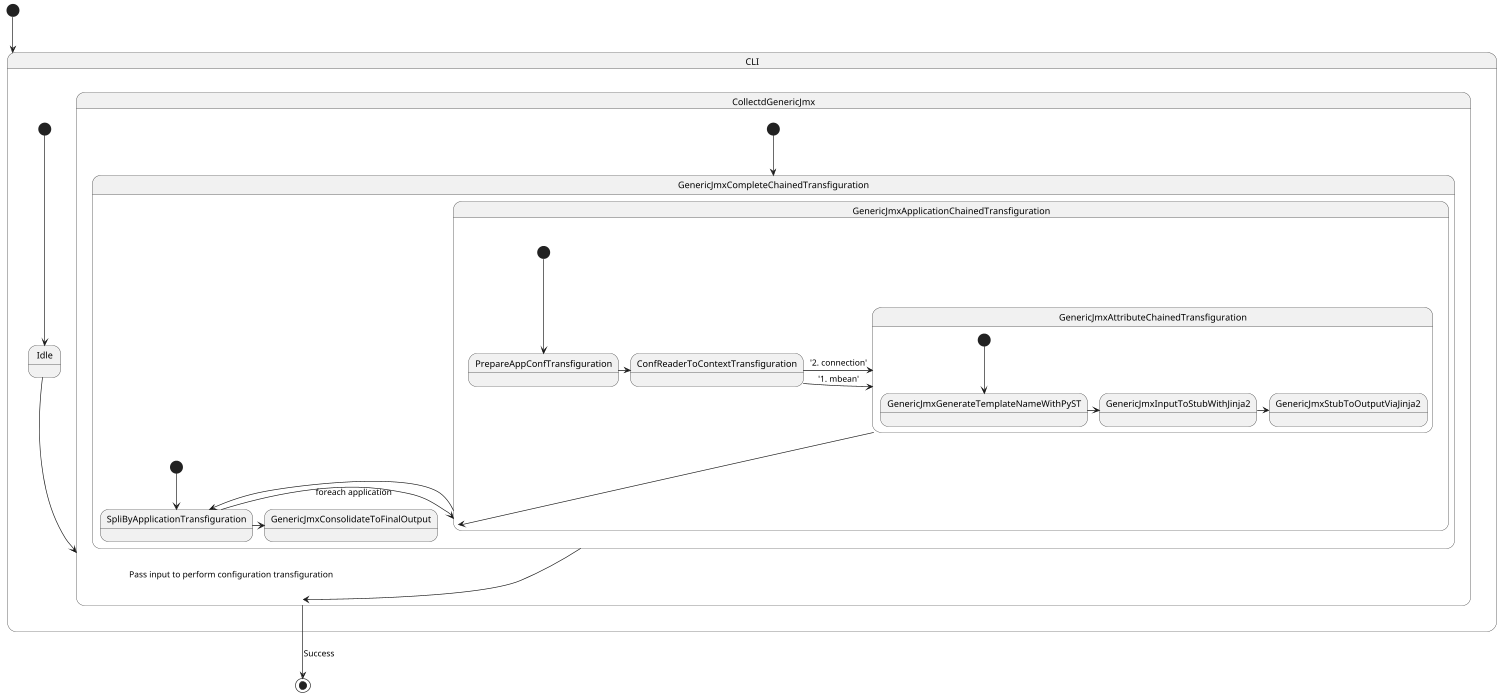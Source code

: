 @startuml
scale 1500 width
[*] --> CLI

state CLI {
  [*] --> Idle
  Idle --> CollectdGenericJmx : Pass input to perform configuration transfiguration
}

state CollectdGenericJmx {
    [*] --> GenericJmxCompleteChainedTransfiguration

    state GenericJmxCompleteChainedTransfiguration {
        [*] --> SpliByApplicationTransfiguration
        SpliByApplicationTransfiguration -> GenericJmxApplicationChainedTransfiguration : foreach application

        state GenericJmxApplicationChainedTransfiguration {
            [*] ---> PrepareAppConfTransfiguration
            PrepareAppConfTransfiguration -> ConfReaderToContextTransfiguration
            ConfReaderToContextTransfiguration -> GenericJmxAttributeChainedTransfiguration : '1. mbean'
            ConfReaderToContextTransfiguration -> GenericJmxAttributeChainedTransfiguration : '2. connection'

            state GenericJmxAttributeChainedTransfiguration {
                [*] ---> GenericJmxGenerateTemplateNameWithPyST
                GenericJmxGenerateTemplateNameWithPyST -> GenericJmxInputToStubWithJinja2
                GenericJmxInputToStubWithJinja2 -> GenericJmxStubToOutputViaJinja2
            }

            GenericJmxAttributeChainedTransfiguration ---> GenericJmxApplicationChainedTransfiguration
        }

        GenericJmxApplicationChainedTransfiguration -> SpliByApplicationTransfiguration
        SpliByApplicationTransfiguration -> GenericJmxConsolidateToFinalOutput
    }

    GenericJmxCompleteChainedTransfiguration --> CollectdGenericJmx
}

CollectdGenericJmx --> [*] : Success
@enduml